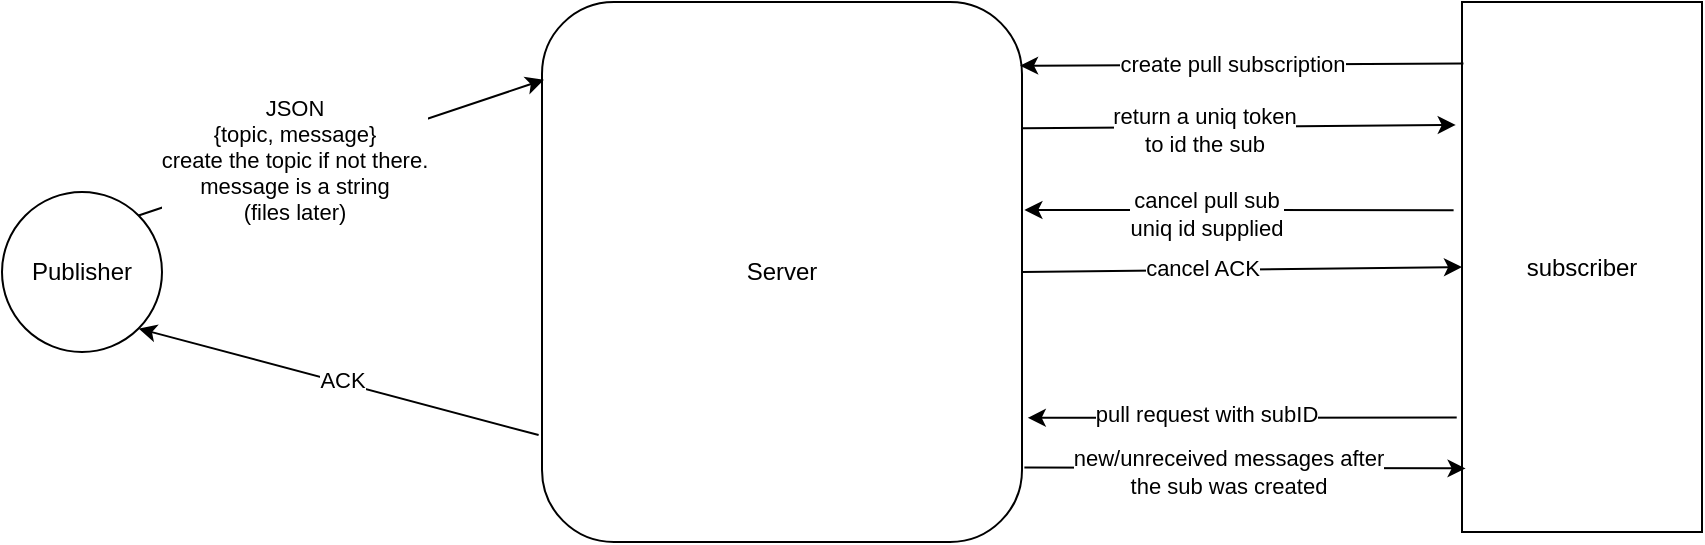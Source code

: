 <mxfile version="24.5.2" type="device" pages="5">
  <diagram name="interactions with server" id="yElJ_G6i6lc_XACNIxVl">
    <mxGraphModel dx="890" dy="413" grid="1" gridSize="10" guides="1" tooltips="1" connect="1" arrows="1" fold="1" page="1" pageScale="1" pageWidth="827" pageHeight="1169" math="0" shadow="0">
      <root>
        <mxCell id="0" />
        <mxCell id="1" parent="0" />
        <mxCell id="zZDptINzVvu3enBbsDAb-1" value="Server" style="rounded=1;whiteSpace=wrap;html=1;" parent="1" vertex="1">
          <mxGeometry x="310" y="145" width="240" height="270" as="geometry" />
        </mxCell>
        <mxCell id="zZDptINzVvu3enBbsDAb-3" value="Publisher" style="ellipse;whiteSpace=wrap;html=1;aspect=fixed;" parent="1" vertex="1">
          <mxGeometry x="40" y="240" width="80" height="80" as="geometry" />
        </mxCell>
        <mxCell id="EPUhPWCkeOjCx8LoVplF-1" value="" style="endArrow=classic;html=1;rounded=0;exitX=1;exitY=0;exitDx=0;exitDy=0;entryX=0.004;entryY=0.144;entryDx=0;entryDy=0;entryPerimeter=0;" edge="1" parent="1" source="zZDptINzVvu3enBbsDAb-3" target="zZDptINzVvu3enBbsDAb-1">
          <mxGeometry width="50" height="50" relative="1" as="geometry">
            <mxPoint x="110" y="300" as="sourcePoint" />
            <mxPoint x="160" y="250" as="targetPoint" />
          </mxGeometry>
        </mxCell>
        <mxCell id="EPUhPWCkeOjCx8LoVplF-2" value="JSON&lt;div&gt;{topic, message}&lt;/div&gt;&lt;div&gt;create the topic if not there.&lt;/div&gt;&lt;div&gt;message is a string&lt;/div&gt;&lt;div&gt;(files later)&lt;/div&gt;" style="edgeLabel;html=1;align=center;verticalAlign=middle;resizable=0;points=[];" vertex="1" connectable="0" parent="EPUhPWCkeOjCx8LoVplF-1">
          <mxGeometry x="-0.23" y="2" relative="1" as="geometry">
            <mxPoint as="offset" />
          </mxGeometry>
        </mxCell>
        <mxCell id="EPUhPWCkeOjCx8LoVplF-3" value="" style="endArrow=classic;html=1;rounded=0;entryX=1;entryY=1;entryDx=0;entryDy=0;exitX=-0.007;exitY=0.802;exitDx=0;exitDy=0;exitPerimeter=0;" edge="1" parent="1" source="zZDptINzVvu3enBbsDAb-1" target="zZDptINzVvu3enBbsDAb-3">
          <mxGeometry width="50" height="50" relative="1" as="geometry">
            <mxPoint x="150" y="490" as="sourcePoint" />
            <mxPoint x="200" y="440" as="targetPoint" />
          </mxGeometry>
        </mxCell>
        <mxCell id="EPUhPWCkeOjCx8LoVplF-4" value="ACK" style="edgeLabel;html=1;align=center;verticalAlign=middle;resizable=0;points=[];" vertex="1" connectable="0" parent="EPUhPWCkeOjCx8LoVplF-3">
          <mxGeometry x="-0.012" y="-1" relative="1" as="geometry">
            <mxPoint as="offset" />
          </mxGeometry>
        </mxCell>
        <mxCell id="EPUhPWCkeOjCx8LoVplF-6" value="subscriber" style="rounded=0;whiteSpace=wrap;html=1;" vertex="1" parent="1">
          <mxGeometry x="770" y="145" width="120" height="265" as="geometry" />
        </mxCell>
        <mxCell id="EPUhPWCkeOjCx8LoVplF-7" value="" style="endArrow=classic;html=1;rounded=0;entryX=0.996;entryY=0.118;entryDx=0;entryDy=0;entryPerimeter=0;exitX=0.006;exitY=0.116;exitDx=0;exitDy=0;exitPerimeter=0;" edge="1" parent="1" source="EPUhPWCkeOjCx8LoVplF-6" target="zZDptINzVvu3enBbsDAb-1">
          <mxGeometry width="50" height="50" relative="1" as="geometry">
            <mxPoint x="590" y="290" as="sourcePoint" />
            <mxPoint x="640" y="240" as="targetPoint" />
          </mxGeometry>
        </mxCell>
        <mxCell id="EPUhPWCkeOjCx8LoVplF-8" value="create pull subscription" style="edgeLabel;html=1;align=center;verticalAlign=middle;resizable=0;points=[];" vertex="1" connectable="0" parent="EPUhPWCkeOjCx8LoVplF-7">
          <mxGeometry x="0.044" y="-1" relative="1" as="geometry">
            <mxPoint as="offset" />
          </mxGeometry>
        </mxCell>
        <mxCell id="EPUhPWCkeOjCx8LoVplF-9" value="" style="endArrow=classic;html=1;rounded=0;exitX=1.002;exitY=0.234;exitDx=0;exitDy=0;exitPerimeter=0;entryX=-0.026;entryY=0.232;entryDx=0;entryDy=0;entryPerimeter=0;" edge="1" parent="1" source="zZDptINzVvu3enBbsDAb-1" target="EPUhPWCkeOjCx8LoVplF-6">
          <mxGeometry width="50" height="50" relative="1" as="geometry">
            <mxPoint x="580" y="260" as="sourcePoint" />
            <mxPoint x="630" y="210" as="targetPoint" />
          </mxGeometry>
        </mxCell>
        <mxCell id="EPUhPWCkeOjCx8LoVplF-10" value="return a uniq token&lt;div&gt;to id the sub&lt;/div&gt;" style="edgeLabel;html=1;align=center;verticalAlign=middle;resizable=0;points=[];" vertex="1" connectable="0" parent="EPUhPWCkeOjCx8LoVplF-9">
          <mxGeometry x="-0.168" y="-1" relative="1" as="geometry">
            <mxPoint as="offset" />
          </mxGeometry>
        </mxCell>
        <mxCell id="EPUhPWCkeOjCx8LoVplF-11" value="" style="endArrow=classic;html=1;rounded=0;entryX=1.005;entryY=0.385;entryDx=0;entryDy=0;entryPerimeter=0;exitX=-0.035;exitY=0.393;exitDx=0;exitDy=0;exitPerimeter=0;" edge="1" parent="1" source="EPUhPWCkeOjCx8LoVplF-6" target="zZDptINzVvu3enBbsDAb-1">
          <mxGeometry width="50" height="50" relative="1" as="geometry">
            <mxPoint x="590" y="290" as="sourcePoint" />
            <mxPoint x="640" y="240" as="targetPoint" />
          </mxGeometry>
        </mxCell>
        <mxCell id="EPUhPWCkeOjCx8LoVplF-12" value="cancel pull sub&lt;div&gt;uniq id supplied&lt;/div&gt;" style="edgeLabel;html=1;align=center;verticalAlign=middle;resizable=0;points=[];" vertex="1" connectable="0" parent="EPUhPWCkeOjCx8LoVplF-11">
          <mxGeometry x="0.161" y="2" relative="1" as="geometry">
            <mxPoint as="offset" />
          </mxGeometry>
        </mxCell>
        <mxCell id="EPUhPWCkeOjCx8LoVplF-13" value="" style="endArrow=classic;html=1;rounded=0;exitX=1;exitY=0.5;exitDx=0;exitDy=0;entryX=0;entryY=0.5;entryDx=0;entryDy=0;" edge="1" parent="1" source="zZDptINzVvu3enBbsDAb-1" target="EPUhPWCkeOjCx8LoVplF-6">
          <mxGeometry width="50" height="50" relative="1" as="geometry">
            <mxPoint x="590" y="290" as="sourcePoint" />
            <mxPoint x="640" y="240" as="targetPoint" />
          </mxGeometry>
        </mxCell>
        <mxCell id="EPUhPWCkeOjCx8LoVplF-14" value="cancel ACK" style="edgeLabel;html=1;align=center;verticalAlign=middle;resizable=0;points=[];" vertex="1" connectable="0" parent="EPUhPWCkeOjCx8LoVplF-13">
          <mxGeometry x="-0.183" y="1" relative="1" as="geometry">
            <mxPoint as="offset" />
          </mxGeometry>
        </mxCell>
        <mxCell id="EPUhPWCkeOjCx8LoVplF-15" value="" style="endArrow=classic;html=1;rounded=0;exitX=-0.022;exitY=0.784;exitDx=0;exitDy=0;exitPerimeter=0;entryX=1.012;entryY=0.77;entryDx=0;entryDy=0;entryPerimeter=0;" edge="1" parent="1" source="EPUhPWCkeOjCx8LoVplF-6" target="zZDptINzVvu3enBbsDAb-1">
          <mxGeometry width="50" height="50" relative="1" as="geometry">
            <mxPoint x="590" y="290" as="sourcePoint" />
            <mxPoint x="640" y="240" as="targetPoint" />
          </mxGeometry>
        </mxCell>
        <mxCell id="EPUhPWCkeOjCx8LoVplF-16" value="pull request with subID" style="edgeLabel;html=1;align=center;verticalAlign=middle;resizable=0;points=[];" vertex="1" connectable="0" parent="EPUhPWCkeOjCx8LoVplF-15">
          <mxGeometry x="0.17" y="-2" relative="1" as="geometry">
            <mxPoint as="offset" />
          </mxGeometry>
        </mxCell>
        <mxCell id="EPUhPWCkeOjCx8LoVplF-17" value="" style="endArrow=classic;html=1;rounded=0;exitX=1.005;exitY=0.862;exitDx=0;exitDy=0;exitPerimeter=0;entryX=0.015;entryY=0.88;entryDx=0;entryDy=0;entryPerimeter=0;" edge="1" parent="1" source="zZDptINzVvu3enBbsDAb-1" target="EPUhPWCkeOjCx8LoVplF-6">
          <mxGeometry width="50" height="50" relative="1" as="geometry">
            <mxPoint x="590" y="290" as="sourcePoint" />
            <mxPoint x="640" y="240" as="targetPoint" />
          </mxGeometry>
        </mxCell>
        <mxCell id="EPUhPWCkeOjCx8LoVplF-19" value="new/unreceived messages after&lt;div&gt;the sub was created&lt;/div&gt;" style="edgeLabel;html=1;align=center;verticalAlign=middle;resizable=0;points=[];" vertex="1" connectable="0" parent="EPUhPWCkeOjCx8LoVplF-17">
          <mxGeometry x="-0.078" y="-2" relative="1" as="geometry">
            <mxPoint as="offset" />
          </mxGeometry>
        </mxCell>
      </root>
    </mxGraphModel>
  </diagram>
  <diagram id="fYVsl27ztwUdMxT1VWd9" name="new message">
    <mxGraphModel dx="890" dy="413" grid="1" gridSize="10" guides="1" tooltips="1" connect="1" arrows="1" fold="1" page="1" pageScale="1" pageWidth="827" pageHeight="1169" math="0" shadow="0">
      <root>
        <mxCell id="0" />
        <mxCell id="1" parent="0" />
        <mxCell id="mAjHT0YQlS23GM5r045d-3" value="" style="edgeStyle=orthogonalEdgeStyle;rounded=0;orthogonalLoop=1;jettySize=auto;html=1;" edge="1" parent="1" source="mAjHT0YQlS23GM5r045d-1" target="mAjHT0YQlS23GM5r045d-2">
          <mxGeometry relative="1" as="geometry" />
        </mxCell>
        <mxCell id="mAjHT0YQlS23GM5r045d-1" value="Start" style="ellipse;whiteSpace=wrap;html=1;" vertex="1" parent="1">
          <mxGeometry x="250" y="155" width="70" height="50" as="geometry" />
        </mxCell>
        <mxCell id="mAjHT0YQlS23GM5r045d-5" value="" style="edgeStyle=orthogonalEdgeStyle;rounded=0;orthogonalLoop=1;jettySize=auto;html=1;" edge="1" parent="1" source="mAjHT0YQlS23GM5r045d-2" target="mAjHT0YQlS23GM5r045d-4">
          <mxGeometry relative="1" as="geometry" />
        </mxCell>
        <mxCell id="mAjHT0YQlS23GM5r045d-2" value="new mssg received" style="rounded=1;whiteSpace=wrap;html=1;" vertex="1" parent="1">
          <mxGeometry x="350" y="150" width="120" height="60" as="geometry" />
        </mxCell>
        <mxCell id="mAjHT0YQlS23GM5r045d-7" value="" style="edgeStyle=orthogonalEdgeStyle;rounded=0;orthogonalLoop=1;jettySize=auto;html=1;" edge="1" parent="1" source="mAjHT0YQlS23GM5r045d-4" target="mAjHT0YQlS23GM5r045d-6">
          <mxGeometry relative="1" as="geometry" />
        </mxCell>
        <mxCell id="mAjHT0YQlS23GM5r045d-4" value="- create topic if not there&lt;div&gt;- directory for that topic&lt;/div&gt;&lt;div&gt;- update in list of topics&lt;/div&gt;" style="rounded=1;whiteSpace=wrap;html=1;" vertex="1" parent="1">
          <mxGeometry x="540" y="150" width="150" height="60" as="geometry" />
        </mxCell>
        <mxCell id="mAjHT0YQlS23GM5r045d-9" value="" style="edgeStyle=orthogonalEdgeStyle;rounded=0;orthogonalLoop=1;jettySize=auto;html=1;" edge="1" parent="1" source="mAjHT0YQlS23GM5r045d-6" target="mAjHT0YQlS23GM5r045d-8">
          <mxGeometry relative="1" as="geometry" />
        </mxCell>
        <mxCell id="mAjHT0YQlS23GM5r045d-6" value="- get curr list of subscription IDs subscribed to that topic&lt;div&gt;- associate these subIDs to this message (inko deliver karna hai yeh mssg&lt;/div&gt;&lt;div&gt;- persist the mssg on hdd&lt;/div&gt;" style="rounded=1;whiteSpace=wrap;html=1;" vertex="1" parent="1">
          <mxGeometry x="740" y="147.5" width="400" height="65" as="geometry" />
        </mxCell>
        <mxCell id="mAjHT0YQlS23GM5r045d-8" value="send back ACK to producer" style="ellipse;whiteSpace=wrap;html=1;" vertex="1" parent="1">
          <mxGeometry x="1180" y="140" width="120" height="80" as="geometry" />
        </mxCell>
      </root>
    </mxGraphModel>
  </diagram>
  <diagram id="CqQ82wCVbZkZDhMeW7iX" name="new subscription request">
    <mxGraphModel dx="737" dy="342" grid="1" gridSize="10" guides="1" tooltips="1" connect="1" arrows="1" fold="1" page="1" pageScale="1" pageWidth="827" pageHeight="1169" math="0" shadow="0">
      <root>
        <mxCell id="0" />
        <mxCell id="1" parent="0" />
        <mxCell id="Dc0OmkHzBf-mpgUnQWhL-3" value="" style="edgeStyle=orthogonalEdgeStyle;rounded=0;orthogonalLoop=1;jettySize=auto;html=1;" edge="1" parent="1" source="Dc0OmkHzBf-mpgUnQWhL-1" target="Dc0OmkHzBf-mpgUnQWhL-2">
          <mxGeometry relative="1" as="geometry" />
        </mxCell>
        <mxCell id="Dc0OmkHzBf-mpgUnQWhL-1" value="new subn request" style="ellipse;whiteSpace=wrap;html=1;" vertex="1" parent="1">
          <mxGeometry x="100" y="160" width="120" height="80" as="geometry" />
        </mxCell>
        <mxCell id="Dc0OmkHzBf-mpgUnQWhL-5" value="" style="edgeStyle=orthogonalEdgeStyle;rounded=0;orthogonalLoop=1;jettySize=auto;html=1;" edge="1" parent="1" source="Dc0OmkHzBf-mpgUnQWhL-2" target="Dc0OmkHzBf-mpgUnQWhL-4">
          <mxGeometry relative="1" as="geometry" />
        </mxCell>
        <mxCell id="Dc0OmkHzBf-mpgUnQWhL-2" value="generate uniq Id for this subscription" style="rounded=1;whiteSpace=wrap;html=1;" vertex="1" parent="1">
          <mxGeometry x="300" y="170" width="120" height="60" as="geometry" />
        </mxCell>
        <mxCell id="Dc0OmkHzBf-mpgUnQWhL-7" value="" style="edgeStyle=orthogonalEdgeStyle;rounded=0;orthogonalLoop=1;jettySize=auto;html=1;" edge="1" parent="1" source="Dc0OmkHzBf-mpgUnQWhL-4" target="Dc0OmkHzBf-mpgUnQWhL-6">
          <mxGeometry relative="1" as="geometry" />
        </mxCell>
        <mxCell id="Dc0OmkHzBf-mpgUnQWhL-4" value="add this id to list of open subns for this topic" style="whiteSpace=wrap;html=1;rounded=1;" vertex="1" parent="1">
          <mxGeometry x="500" y="170" width="120" height="60" as="geometry" />
        </mxCell>
        <mxCell id="Dc0OmkHzBf-mpgUnQWhL-6" value="send back ack with uniq subn id" style="whiteSpace=wrap;html=1;rounded=1;" vertex="1" parent="1">
          <mxGeometry x="700" y="170" width="120" height="60" as="geometry" />
        </mxCell>
      </root>
    </mxGraphModel>
  </diagram>
  <diagram id="7EnFdLX_-1kNigaahEck" name="new pull request">
    <mxGraphModel dx="737" dy="342" grid="1" gridSize="10" guides="1" tooltips="1" connect="1" arrows="1" fold="1" page="1" pageScale="1" pageWidth="827" pageHeight="1169" math="0" shadow="0">
      <root>
        <mxCell id="0" />
        <mxCell id="1" parent="0" />
        <mxCell id="j6mrsIJtKl3RyrBnPJSn-5" value="" style="edgeStyle=orthogonalEdgeStyle;rounded=0;orthogonalLoop=1;jettySize=auto;html=1;" edge="1" parent="1" source="j6mrsIJtKl3RyrBnPJSn-1" target="j6mrsIJtKl3RyrBnPJSn-4">
          <mxGeometry relative="1" as="geometry" />
        </mxCell>
        <mxCell id="j6mrsIJtKl3RyrBnPJSn-1" value="new pull request" style="ellipse;whiteSpace=wrap;html=1;" vertex="1" parent="1">
          <mxGeometry x="120" y="190" width="120" height="80" as="geometry" />
        </mxCell>
        <mxCell id="j6mrsIJtKl3RyrBnPJSn-7" value="" style="edgeStyle=orthogonalEdgeStyle;rounded=0;orthogonalLoop=1;jettySize=auto;html=1;" edge="1" parent="1" source="j6mrsIJtKl3RyrBnPJSn-4" target="j6mrsIJtKl3RyrBnPJSn-6">
          <mxGeometry relative="1" as="geometry" />
        </mxCell>
        <mxCell id="j6mrsIJtKl3RyrBnPJSn-4" value="subID should be valid" style="rounded=1;whiteSpace=wrap;html=1;" vertex="1" parent="1">
          <mxGeometry x="320" y="200" width="120" height="60" as="geometry" />
        </mxCell>
        <mxCell id="j6mrsIJtKl3RyrBnPJSn-9" value="" style="edgeStyle=orthogonalEdgeStyle;rounded=0;orthogonalLoop=1;jettySize=auto;html=1;" edge="1" parent="1" source="j6mrsIJtKl3RyrBnPJSn-6" target="j6mrsIJtKl3RyrBnPJSn-8">
          <mxGeometry relative="1" as="geometry" />
        </mxCell>
        <mxCell id="j6mrsIJtKl3RyrBnPJSn-6" value="fetch all messages which have this subId associated with them but not yet delivered" style="rounded=1;whiteSpace=wrap;html=1;" vertex="1" parent="1">
          <mxGeometry x="320" y="310" width="120" height="60" as="geometry" />
        </mxCell>
        <mxCell id="j6mrsIJtKl3RyrBnPJSn-11" value="" style="edgeStyle=orthogonalEdgeStyle;rounded=0;orthogonalLoop=1;jettySize=auto;html=1;" edge="1" parent="1" source="j6mrsIJtKl3RyrBnPJSn-8" target="j6mrsIJtKl3RyrBnPJSn-10">
          <mxGeometry relative="1" as="geometry" />
        </mxCell>
        <mxCell id="j6mrsIJtKl3RyrBnPJSn-8" value="send to subscriber" style="rounded=1;whiteSpace=wrap;html=1;" vertex="1" parent="1">
          <mxGeometry x="110" y="310" width="120" height="60" as="geometry" />
        </mxCell>
        <mxCell id="j6mrsIJtKl3RyrBnPJSn-13" value="" style="edgeStyle=orthogonalEdgeStyle;rounded=0;orthogonalLoop=1;jettySize=auto;html=1;" edge="1" parent="1" source="j6mrsIJtKl3RyrBnPJSn-10" target="j6mrsIJtKl3RyrBnPJSn-12">
          <mxGeometry relative="1" as="geometry" />
        </mxCell>
        <mxCell id="j6mrsIJtKl3RyrBnPJSn-10" value="if successful ACK from subscriber, mark these messages as delivered to this subscription" style="rounded=1;whiteSpace=wrap;html=1;" vertex="1" parent="1">
          <mxGeometry x="105" y="450" width="130" height="80" as="geometry" />
        </mxCell>
        <mxCell id="j6mrsIJtKl3RyrBnPJSn-12" value="if all subscriptoins of a message have been delivered, delete that message." style="rounded=1;whiteSpace=wrap;html=1;" vertex="1" parent="1">
          <mxGeometry x="320" y="460" width="120" height="60" as="geometry" />
        </mxCell>
      </root>
    </mxGraphModel>
  </diagram>
  <diagram id="KJHXEj1Iq7xBSi0z-g2U" name="data structures">
    <mxGraphModel dx="858" dy="342" grid="1" gridSize="10" guides="1" tooltips="1" connect="1" arrows="1" fold="1" page="1" pageScale="1" pageWidth="827" pageHeight="1169" math="0" shadow="0">
      <root>
        <mxCell id="0" />
        <mxCell id="1" parent="0" />
        <mxCell id="-2zDn5gDx5XL_snHI2vU-2" value="&lt;h1 style=&quot;margin-top: 0px;&quot;&gt;Topics list&lt;/h1&gt;&lt;p&gt;- list of topics to be synced with filesystem&lt;/p&gt;&lt;p&gt;- unoredred_map from topic name to number of messages in that topic.&lt;/p&gt;" style="text;html=1;whiteSpace=wrap;overflow=hidden;rounded=0;strokeColor=default;" vertex="1" parent="1">
          <mxGeometry x="90" y="130" width="250" height="120" as="geometry" />
        </mxCell>
        <mxCell id="-2zDn5gDx5XL_snHI2vU-3" value="&lt;h1 style=&quot;margin-top: 0px;&quot;&gt;messages/subscriptions&lt;/h1&gt;&lt;p&gt;- nested hashmap. first index is the topic&lt;/p&gt;&lt;p&gt;- each topic points to another hashmap&lt;/p&gt;&lt;p&gt;- this hashmap contains subID as key&lt;/p&gt;&lt;p&gt;- the value is unoredered_set containing messageIDs to be delivered to this subID&lt;/p&gt;" style="text;html=1;whiteSpace=wrap;overflow=hidden;rounded=0;strokeColor=default;" vertex="1" parent="1">
          <mxGeometry x="390" y="130" width="360" height="180" as="geometry" />
        </mxCell>
        <mxCell id="-2zDn5gDx5XL_snHI2vU-4" value="&lt;h1 style=&quot;margin-top: 0px;&quot;&gt;&lt;span style=&quot;background-color: initial;&quot;&gt;sub count for each mssg&lt;/span&gt;&lt;/h1&gt;&lt;h1 style=&quot;margin-top: 0px;&quot;&gt;&lt;span style=&quot;font-size: 12px; font-weight: 400;&quot;&gt;- also maintain a topic-wise unordered_map of messageIDs. value is the number of subIDs left to deliver to. Needed for removal of messages from hdd&lt;/span&gt;&lt;br&gt;&lt;/h1&gt;" style="text;html=1;whiteSpace=wrap;overflow=hidden;rounded=0;strokeColor=default;" vertex="1" parent="1">
          <mxGeometry x="827" y="130" width="353" height="170" as="geometry" />
        </mxCell>
        <mxCell id="-2zDn5gDx5XL_snHI2vU-7" value="" style="edgeStyle=orthogonalEdgeStyle;rounded=0;orthogonalLoop=1;jettySize=auto;html=1;" edge="1" parent="1" source="-2zDn5gDx5XL_snHI2vU-5" target="-2zDn5gDx5XL_snHI2vU-6">
          <mxGeometry relative="1" as="geometry" />
        </mxCell>
        <mxCell id="-2zDn5gDx5XL_snHI2vU-5" value="new message" style="ellipse;whiteSpace=wrap;html=1;" vertex="1" parent="1">
          <mxGeometry x="130" y="390" width="120" height="80" as="geometry" />
        </mxCell>
        <mxCell id="-2zDn5gDx5XL_snHI2vU-9" value="" style="edgeStyle=orthogonalEdgeStyle;rounded=0;orthogonalLoop=1;jettySize=auto;html=1;" edge="1" parent="1" source="-2zDn5gDx5XL_snHI2vU-6" target="-2zDn5gDx5XL_snHI2vU-8">
          <mxGeometry relative="1" as="geometry" />
        </mxCell>
        <mxCell id="-2zDn5gDx5XL_snHI2vU-6" value="- if topic there, incresase its mssg count&lt;div&gt;- if new topic, create it with one mssg count&lt;/div&gt;" style="rounded=1;whiteSpace=wrap;html=1;" vertex="1" parent="1">
          <mxGeometry x="65" y="500" width="250" height="60" as="geometry" />
        </mxCell>
        <mxCell id="-2zDn5gDx5XL_snHI2vU-11" value="" style="edgeStyle=orthogonalEdgeStyle;rounded=0;orthogonalLoop=1;jettySize=auto;html=1;" edge="1" parent="1" source="-2zDn5gDx5XL_snHI2vU-8" target="-2zDn5gDx5XL_snHI2vU-10">
          <mxGeometry relative="1" as="geometry" />
        </mxCell>
        <mxCell id="-2zDn5gDx5XL_snHI2vU-8" value="- if no sub for this topic, delete this mssg&lt;div&gt;- else, add this mssgID to all the current subIDs of this topic&lt;/div&gt;&lt;div&gt;- set the count of subID to deliver this mssg to as the current length of subscritpios for this topic&lt;/div&gt;" style="rounded=1;whiteSpace=wrap;html=1;" vertex="1" parent="1">
          <mxGeometry x="55" y="590" width="270" height="90" as="geometry" />
        </mxCell>
        <mxCell id="-2zDn5gDx5XL_snHI2vU-10" value="save mssg to hdd" style="rounded=1;whiteSpace=wrap;html=1;" vertex="1" parent="1">
          <mxGeometry x="130" y="700" width="120" height="60" as="geometry" />
        </mxCell>
        <mxCell id="-2zDn5gDx5XL_snHI2vU-14" value="" style="edgeStyle=orthogonalEdgeStyle;rounded=0;orthogonalLoop=1;jettySize=auto;html=1;" edge="1" parent="1" source="-2zDn5gDx5XL_snHI2vU-12" target="-2zDn5gDx5XL_snHI2vU-13">
          <mxGeometry relative="1" as="geometry" />
        </mxCell>
        <mxCell id="-2zDn5gDx5XL_snHI2vU-12" value="new sub" style="ellipse;whiteSpace=wrap;html=1;" vertex="1" parent="1">
          <mxGeometry x="475" y="390" width="120" height="80" as="geometry" />
        </mxCell>
        <mxCell id="-2zDn5gDx5XL_snHI2vU-13" value="- create new subID&lt;div&gt;- add it to hashmap of subID for this topic, along with an empty set for mssgIDs for this sub&amp;nbsp;&lt;/div&gt;" style="rounded=1;whiteSpace=wrap;html=1;" vertex="1" parent="1">
          <mxGeometry x="430" y="550" width="210" height="130" as="geometry" />
        </mxCell>
        <mxCell id="-2zDn5gDx5XL_snHI2vU-18" value="" style="edgeStyle=orthogonalEdgeStyle;rounded=0;orthogonalLoop=1;jettySize=auto;html=1;" edge="1" parent="1" source="-2zDn5gDx5XL_snHI2vU-16" target="-2zDn5gDx5XL_snHI2vU-17">
          <mxGeometry relative="1" as="geometry" />
        </mxCell>
        <mxCell id="-2zDn5gDx5XL_snHI2vU-16" value="new pull request" style="ellipse;whiteSpace=wrap;html=1;" vertex="1" parent="1">
          <mxGeometry x="780" y="390" width="120" height="80" as="geometry" />
        </mxCell>
        <mxCell id="-2zDn5gDx5XL_snHI2vU-20" value="" style="edgeStyle=orthogonalEdgeStyle;rounded=0;orthogonalLoop=1;jettySize=auto;html=1;" edge="1" parent="1" source="-2zDn5gDx5XL_snHI2vU-17" target="-2zDn5gDx5XL_snHI2vU-19">
          <mxGeometry relative="1" as="geometry" />
        </mxCell>
        <mxCell id="-2zDn5gDx5XL_snHI2vU-17" value="fetch and send all mssgs from given subID" style="rounded=1;whiteSpace=wrap;html=1;" vertex="1" parent="1">
          <mxGeometry x="770" y="530" width="140" height="60" as="geometry" />
        </mxCell>
        <mxCell id="-2zDn5gDx5XL_snHI2vU-22" value="" style="edgeStyle=orthogonalEdgeStyle;rounded=0;orthogonalLoop=1;jettySize=auto;html=1;" edge="1" parent="1" source="-2zDn5gDx5XL_snHI2vU-19" target="-2zDn5gDx5XL_snHI2vU-21">
          <mxGeometry relative="1" as="geometry" />
        </mxCell>
        <mxCell id="-2zDn5gDx5XL_snHI2vU-19" value="if ACK:&lt;div&gt;- decrement subcount for each mssg in this subID&lt;/div&gt;&lt;div&gt;- clear this set of mssgID from this subID&lt;/div&gt;" style="rounded=1;whiteSpace=wrap;html=1;" vertex="1" parent="1">
          <mxGeometry x="732.5" y="670" width="215" height="90" as="geometry" />
        </mxCell>
        <mxCell id="-2zDn5gDx5XL_snHI2vU-24" value="" style="edgeStyle=orthogonalEdgeStyle;rounded=0;orthogonalLoop=1;jettySize=auto;html=1;" edge="1" parent="1" source="-2zDn5gDx5XL_snHI2vU-21" target="-2zDn5gDx5XL_snHI2vU-23">
          <mxGeometry relative="1" as="geometry" />
        </mxCell>
        <mxCell id="-2zDn5gDx5XL_snHI2vU-21" value="if subcount for some mssgID becomes 0:&lt;div&gt;- mark that message for deletion from hdd&lt;/div&gt;&lt;div&gt;- decrement mssg counter for corresponding topic&lt;/div&gt;" style="rounded=1;whiteSpace=wrap;html=1;" vertex="1" parent="1">
          <mxGeometry x="1000" y="670" width="227.5" height="90" as="geometry" />
        </mxCell>
        <mxCell id="-2zDn5gDx5XL_snHI2vU-23" value="if mssg count for a topic becomes zero:&lt;div&gt;- either delete it now, or mark for lazy deletion. (careful: 2 lazy deletions there)&lt;/div&gt;" style="rounded=1;whiteSpace=wrap;html=1;" vertex="1" parent="1">
          <mxGeometry x="1000" y="500" width="227.5" height="90" as="geometry" />
        </mxCell>
      </root>
    </mxGraphModel>
  </diagram>
</mxfile>
